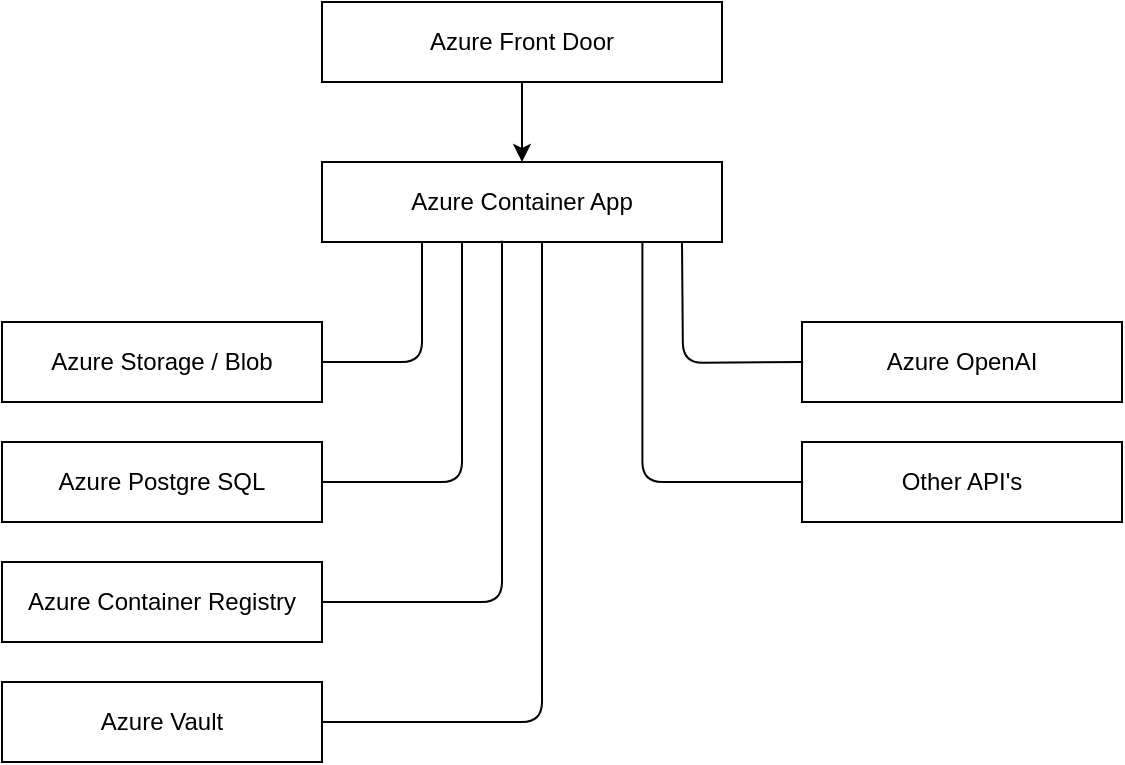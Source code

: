 <mxfile>
    <diagram id="0HT6tKk5BUYRI6G-uFOj" name="Page-1">
        <mxGraphModel dx="1292" dy="540" grid="1" gridSize="10" guides="1" tooltips="1" connect="1" arrows="1" fold="1" page="1" pageScale="1" pageWidth="1169" pageHeight="827" math="0" shadow="0">
            <root>
                <mxCell id="0"/>
                <mxCell id="1" parent="0"/>
                <mxCell id="2" style="edgeStyle=orthogonalEdgeStyle;html=1;exitX=0.25;exitY=1;exitDx=0;exitDy=0;entryX=1;entryY=0.5;entryDx=0;entryDy=0;endArrow=none;endFill=0;" edge="1" parent="1" source="3" target="4">
                    <mxGeometry relative="1" as="geometry"/>
                </mxCell>
                <mxCell id="3" value="Azure Container App" style="rounded=0;whiteSpace=wrap;html=1;" vertex="1" parent="1">
                    <mxGeometry x="240" y="120" width="200" height="40" as="geometry"/>
                </mxCell>
                <mxCell id="4" value="Azure Storage / Blob" style="rounded=0;whiteSpace=wrap;html=1;" vertex="1" parent="1">
                    <mxGeometry x="80" y="200" width="160" height="40" as="geometry"/>
                </mxCell>
                <mxCell id="5" value="Azure Postgre SQL" style="rounded=0;whiteSpace=wrap;html=1;" vertex="1" parent="1">
                    <mxGeometry x="80" y="260" width="160" height="40" as="geometry"/>
                </mxCell>
                <mxCell id="6" style="edgeStyle=orthogonalEdgeStyle;html=1;exitX=1;exitY=0.5;exitDx=0;exitDy=0;endArrow=none;endFill=0;entryX=0.451;entryY=0.985;entryDx=0;entryDy=0;entryPerimeter=0;" edge="1" parent="1" source="7" target="3">
                    <mxGeometry relative="1" as="geometry">
                        <mxPoint x="351" y="160" as="targetPoint"/>
                        <Array as="points">
                            <mxPoint x="330" y="340"/>
                            <mxPoint x="330" y="159"/>
                        </Array>
                    </mxGeometry>
                </mxCell>
                <mxCell id="7" value="Azure Container Registry" style="rounded=0;whiteSpace=wrap;html=1;" vertex="1" parent="1">
                    <mxGeometry x="80" y="320" width="160" height="40" as="geometry"/>
                </mxCell>
                <mxCell id="8" value="Azure Vault" style="rounded=0;whiteSpace=wrap;html=1;" vertex="1" parent="1">
                    <mxGeometry x="80" y="380" width="160" height="40" as="geometry"/>
                </mxCell>
                <mxCell id="9" style="edgeStyle=orthogonalEdgeStyle;html=1;exitX=1;exitY=0.5;exitDx=0;exitDy=0;endArrow=none;endFill=0;" edge="1" parent="1" source="5">
                    <mxGeometry relative="1" as="geometry">
                        <mxPoint x="310" y="160" as="targetPoint"/>
                        <Array as="points">
                            <mxPoint x="310" y="280"/>
                            <mxPoint x="310" y="160"/>
                        </Array>
                    </mxGeometry>
                </mxCell>
                <mxCell id="10" style="edgeStyle=orthogonalEdgeStyle;html=1;exitX=1;exitY=0.5;exitDx=0;exitDy=0;entryX=0.547;entryY=1.007;entryDx=0;entryDy=0;entryPerimeter=0;endArrow=none;endFill=0;" edge="1" parent="1" source="8" target="3">
                    <mxGeometry relative="1" as="geometry">
                        <mxPoint x="260" y="399.63" as="sourcePoint"/>
                        <mxPoint x="381.03" y="160.35" as="targetPoint"/>
                        <Array as="points">
                            <mxPoint x="350" y="400"/>
                            <mxPoint x="350" y="160"/>
                        </Array>
                    </mxGeometry>
                </mxCell>
                <mxCell id="11" value="Azure OpenAI" style="rounded=0;whiteSpace=wrap;html=1;" vertex="1" parent="1">
                    <mxGeometry x="480" y="200" width="160" height="40" as="geometry"/>
                </mxCell>
                <mxCell id="12" style="edgeStyle=orthogonalEdgeStyle;html=1;entryX=0.846;entryY=1.024;entryDx=0;entryDy=0;entryPerimeter=0;endArrow=none;endFill=0;" edge="1" parent="1">
                    <mxGeometry relative="1" as="geometry">
                        <mxPoint x="480" y="220" as="sourcePoint"/>
                        <mxPoint x="420.0" y="160.0" as="targetPoint"/>
                    </mxGeometry>
                </mxCell>
                <mxCell id="13" style="edgeStyle=orthogonalEdgeStyle;html=1;exitX=0;exitY=0.5;exitDx=0;exitDy=0;entryX=0.801;entryY=1.007;entryDx=0;entryDy=0;entryPerimeter=0;endArrow=none;endFill=0;" edge="1" parent="1" source="14" target="3">
                    <mxGeometry relative="1" as="geometry">
                        <mxPoint x="390" y="170" as="targetPoint"/>
                    </mxGeometry>
                </mxCell>
                <mxCell id="14" value="Other API&#39;s" style="rounded=0;whiteSpace=wrap;html=1;" vertex="1" parent="1">
                    <mxGeometry x="480" y="260" width="160" height="40" as="geometry"/>
                </mxCell>
                <mxCell id="15" style="edgeStyle=none;html=1;exitX=0.5;exitY=1;exitDx=0;exitDy=0;entryX=0.5;entryY=0;entryDx=0;entryDy=0;" edge="1" parent="1" source="16" target="3">
                    <mxGeometry relative="1" as="geometry"/>
                </mxCell>
                <mxCell id="16" value="Azure Front Door" style="rounded=0;whiteSpace=wrap;html=1;" vertex="1" parent="1">
                    <mxGeometry x="240" y="40" width="200" height="40" as="geometry"/>
                </mxCell>
            </root>
        </mxGraphModel>
    </diagram>
</mxfile>